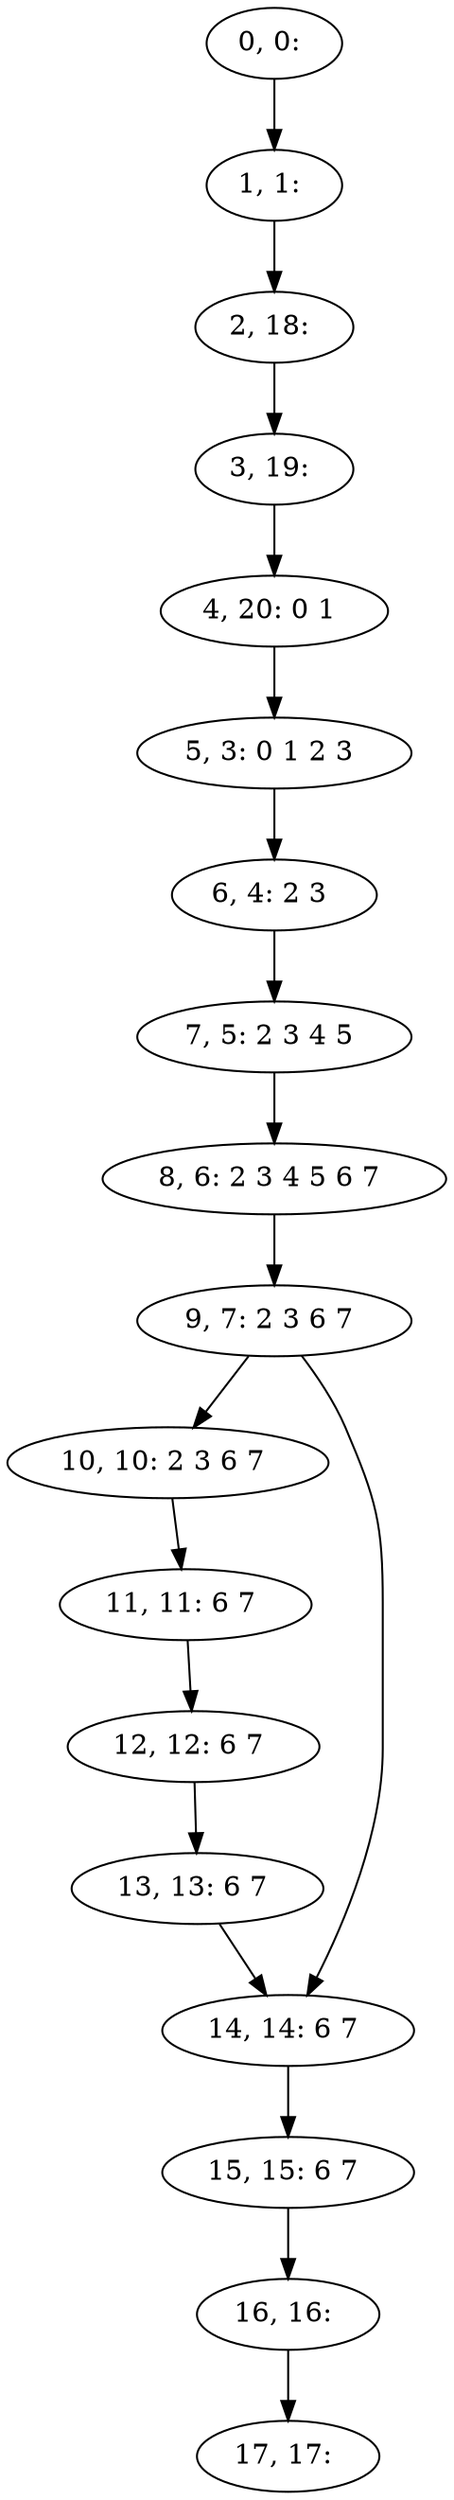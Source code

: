 digraph G {
0[label="0, 0: "];
1[label="1, 1: "];
2[label="2, 18: "];
3[label="3, 19: "];
4[label="4, 20: 0 1 "];
5[label="5, 3: 0 1 2 3 "];
6[label="6, 4: 2 3 "];
7[label="7, 5: 2 3 4 5 "];
8[label="8, 6: 2 3 4 5 6 7 "];
9[label="9, 7: 2 3 6 7 "];
10[label="10, 10: 2 3 6 7 "];
11[label="11, 11: 6 7 "];
12[label="12, 12: 6 7 "];
13[label="13, 13: 6 7 "];
14[label="14, 14: 6 7 "];
15[label="15, 15: 6 7 "];
16[label="16, 16: "];
17[label="17, 17: "];
0->1 ;
1->2 ;
2->3 ;
3->4 ;
4->5 ;
5->6 ;
6->7 ;
7->8 ;
8->9 ;
9->10 ;
9->14 ;
10->11 ;
11->12 ;
12->13 ;
13->14 ;
14->15 ;
15->16 ;
16->17 ;
}
